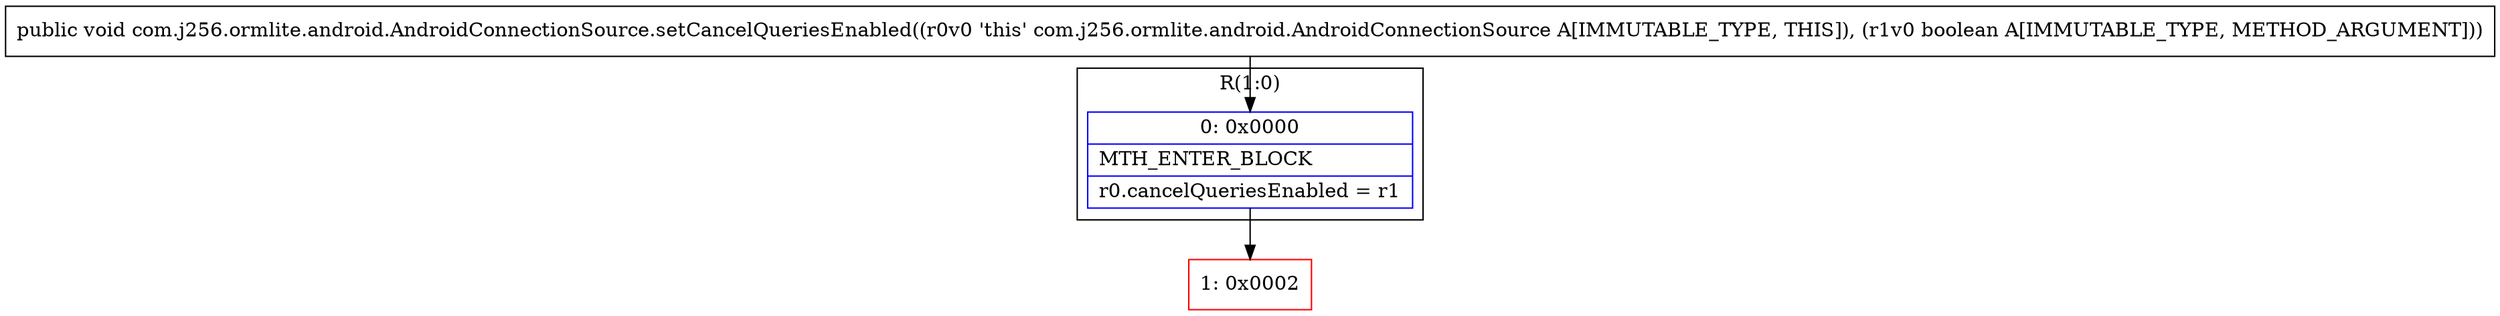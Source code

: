 digraph "CFG forcom.j256.ormlite.android.AndroidConnectionSource.setCancelQueriesEnabled(Z)V" {
subgraph cluster_Region_755924155 {
label = "R(1:0)";
node [shape=record,color=blue];
Node_0 [shape=record,label="{0\:\ 0x0000|MTH_ENTER_BLOCK\l|r0.cancelQueriesEnabled = r1\l}"];
}
Node_1 [shape=record,color=red,label="{1\:\ 0x0002}"];
MethodNode[shape=record,label="{public void com.j256.ormlite.android.AndroidConnectionSource.setCancelQueriesEnabled((r0v0 'this' com.j256.ormlite.android.AndroidConnectionSource A[IMMUTABLE_TYPE, THIS]), (r1v0 boolean A[IMMUTABLE_TYPE, METHOD_ARGUMENT])) }"];
MethodNode -> Node_0;
Node_0 -> Node_1;
}

